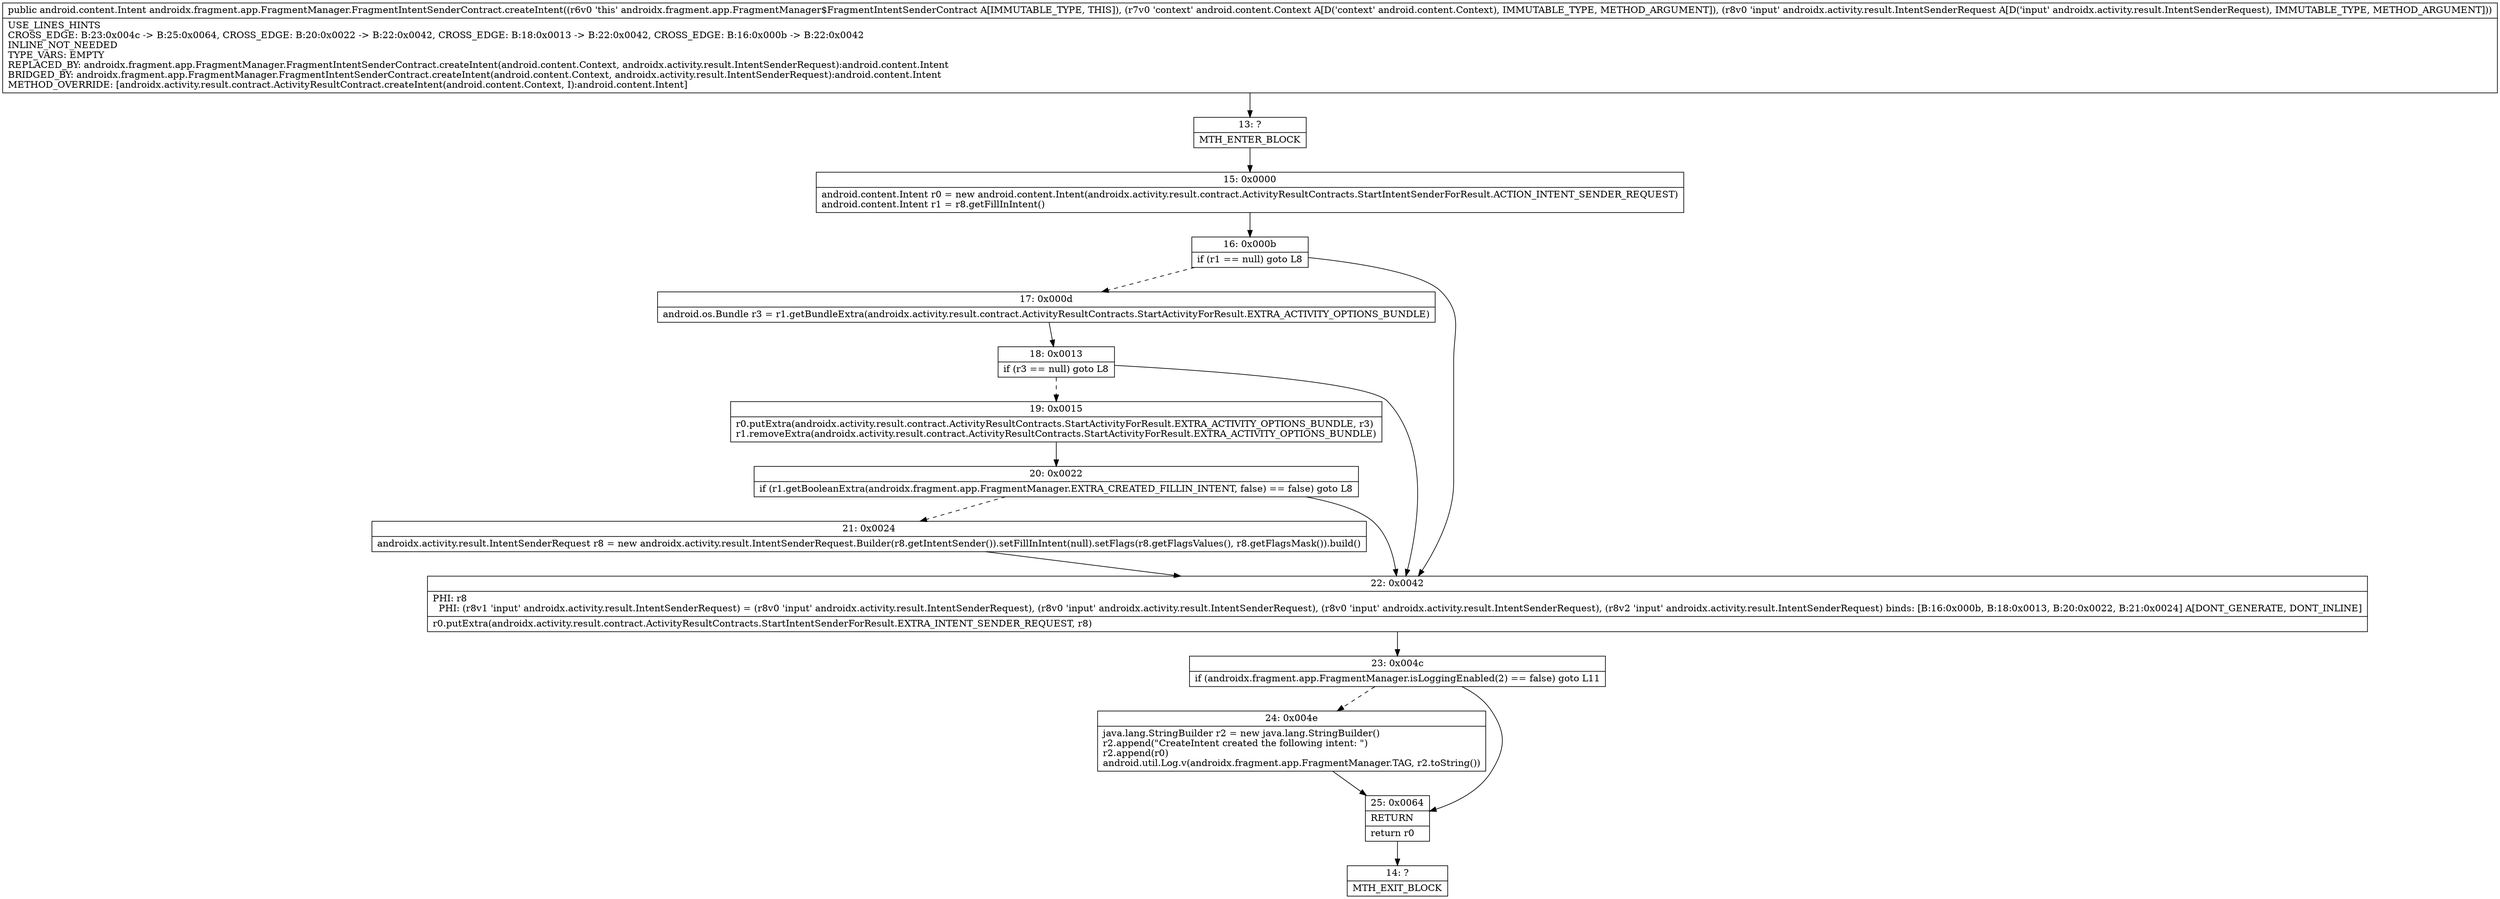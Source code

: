 digraph "CFG forandroidx.fragment.app.FragmentManager.FragmentIntentSenderContract.createIntent(Landroid\/content\/Context;Landroidx\/activity\/result\/IntentSenderRequest;)Landroid\/content\/Intent;" {
Node_13 [shape=record,label="{13\:\ ?|MTH_ENTER_BLOCK\l}"];
Node_15 [shape=record,label="{15\:\ 0x0000|android.content.Intent r0 = new android.content.Intent(androidx.activity.result.contract.ActivityResultContracts.StartIntentSenderForResult.ACTION_INTENT_SENDER_REQUEST)\landroid.content.Intent r1 = r8.getFillInIntent()\l}"];
Node_16 [shape=record,label="{16\:\ 0x000b|if (r1 == null) goto L8\l}"];
Node_17 [shape=record,label="{17\:\ 0x000d|android.os.Bundle r3 = r1.getBundleExtra(androidx.activity.result.contract.ActivityResultContracts.StartActivityForResult.EXTRA_ACTIVITY_OPTIONS_BUNDLE)\l}"];
Node_18 [shape=record,label="{18\:\ 0x0013|if (r3 == null) goto L8\l}"];
Node_19 [shape=record,label="{19\:\ 0x0015|r0.putExtra(androidx.activity.result.contract.ActivityResultContracts.StartActivityForResult.EXTRA_ACTIVITY_OPTIONS_BUNDLE, r3)\lr1.removeExtra(androidx.activity.result.contract.ActivityResultContracts.StartActivityForResult.EXTRA_ACTIVITY_OPTIONS_BUNDLE)\l}"];
Node_20 [shape=record,label="{20\:\ 0x0022|if (r1.getBooleanExtra(androidx.fragment.app.FragmentManager.EXTRA_CREATED_FILLIN_INTENT, false) == false) goto L8\l}"];
Node_21 [shape=record,label="{21\:\ 0x0024|androidx.activity.result.IntentSenderRequest r8 = new androidx.activity.result.IntentSenderRequest.Builder(r8.getIntentSender()).setFillInIntent(null).setFlags(r8.getFlagsValues(), r8.getFlagsMask()).build()\l}"];
Node_22 [shape=record,label="{22\:\ 0x0042|PHI: r8 \l  PHI: (r8v1 'input' androidx.activity.result.IntentSenderRequest) = (r8v0 'input' androidx.activity.result.IntentSenderRequest), (r8v0 'input' androidx.activity.result.IntentSenderRequest), (r8v0 'input' androidx.activity.result.IntentSenderRequest), (r8v2 'input' androidx.activity.result.IntentSenderRequest) binds: [B:16:0x000b, B:18:0x0013, B:20:0x0022, B:21:0x0024] A[DONT_GENERATE, DONT_INLINE]\l|r0.putExtra(androidx.activity.result.contract.ActivityResultContracts.StartIntentSenderForResult.EXTRA_INTENT_SENDER_REQUEST, r8)\l}"];
Node_23 [shape=record,label="{23\:\ 0x004c|if (androidx.fragment.app.FragmentManager.isLoggingEnabled(2) == false) goto L11\l}"];
Node_24 [shape=record,label="{24\:\ 0x004e|java.lang.StringBuilder r2 = new java.lang.StringBuilder()\lr2.append(\"CreateIntent created the following intent: \")\lr2.append(r0)\landroid.util.Log.v(androidx.fragment.app.FragmentManager.TAG, r2.toString())\l}"];
Node_25 [shape=record,label="{25\:\ 0x0064|RETURN\l|return r0\l}"];
Node_14 [shape=record,label="{14\:\ ?|MTH_EXIT_BLOCK\l}"];
MethodNode[shape=record,label="{public android.content.Intent androidx.fragment.app.FragmentManager.FragmentIntentSenderContract.createIntent((r6v0 'this' androidx.fragment.app.FragmentManager$FragmentIntentSenderContract A[IMMUTABLE_TYPE, THIS]), (r7v0 'context' android.content.Context A[D('context' android.content.Context), IMMUTABLE_TYPE, METHOD_ARGUMENT]), (r8v0 'input' androidx.activity.result.IntentSenderRequest A[D('input' androidx.activity.result.IntentSenderRequest), IMMUTABLE_TYPE, METHOD_ARGUMENT]))  | USE_LINES_HINTS\lCROSS_EDGE: B:23:0x004c \-\> B:25:0x0064, CROSS_EDGE: B:20:0x0022 \-\> B:22:0x0042, CROSS_EDGE: B:18:0x0013 \-\> B:22:0x0042, CROSS_EDGE: B:16:0x000b \-\> B:22:0x0042\lINLINE_NOT_NEEDED\lTYPE_VARS: EMPTY\lREPLACED_BY: androidx.fragment.app.FragmentManager.FragmentIntentSenderContract.createIntent(android.content.Context, androidx.activity.result.IntentSenderRequest):android.content.Intent\lBRIDGED_BY: androidx.fragment.app.FragmentManager.FragmentIntentSenderContract.createIntent(android.content.Context, androidx.activity.result.IntentSenderRequest):android.content.Intent\lMETHOD_OVERRIDE: [androidx.activity.result.contract.ActivityResultContract.createIntent(android.content.Context, I):android.content.Intent]\l}"];
MethodNode -> Node_13;Node_13 -> Node_15;
Node_15 -> Node_16;
Node_16 -> Node_17[style=dashed];
Node_16 -> Node_22;
Node_17 -> Node_18;
Node_18 -> Node_19[style=dashed];
Node_18 -> Node_22;
Node_19 -> Node_20;
Node_20 -> Node_21[style=dashed];
Node_20 -> Node_22;
Node_21 -> Node_22;
Node_22 -> Node_23;
Node_23 -> Node_24[style=dashed];
Node_23 -> Node_25;
Node_24 -> Node_25;
Node_25 -> Node_14;
}

